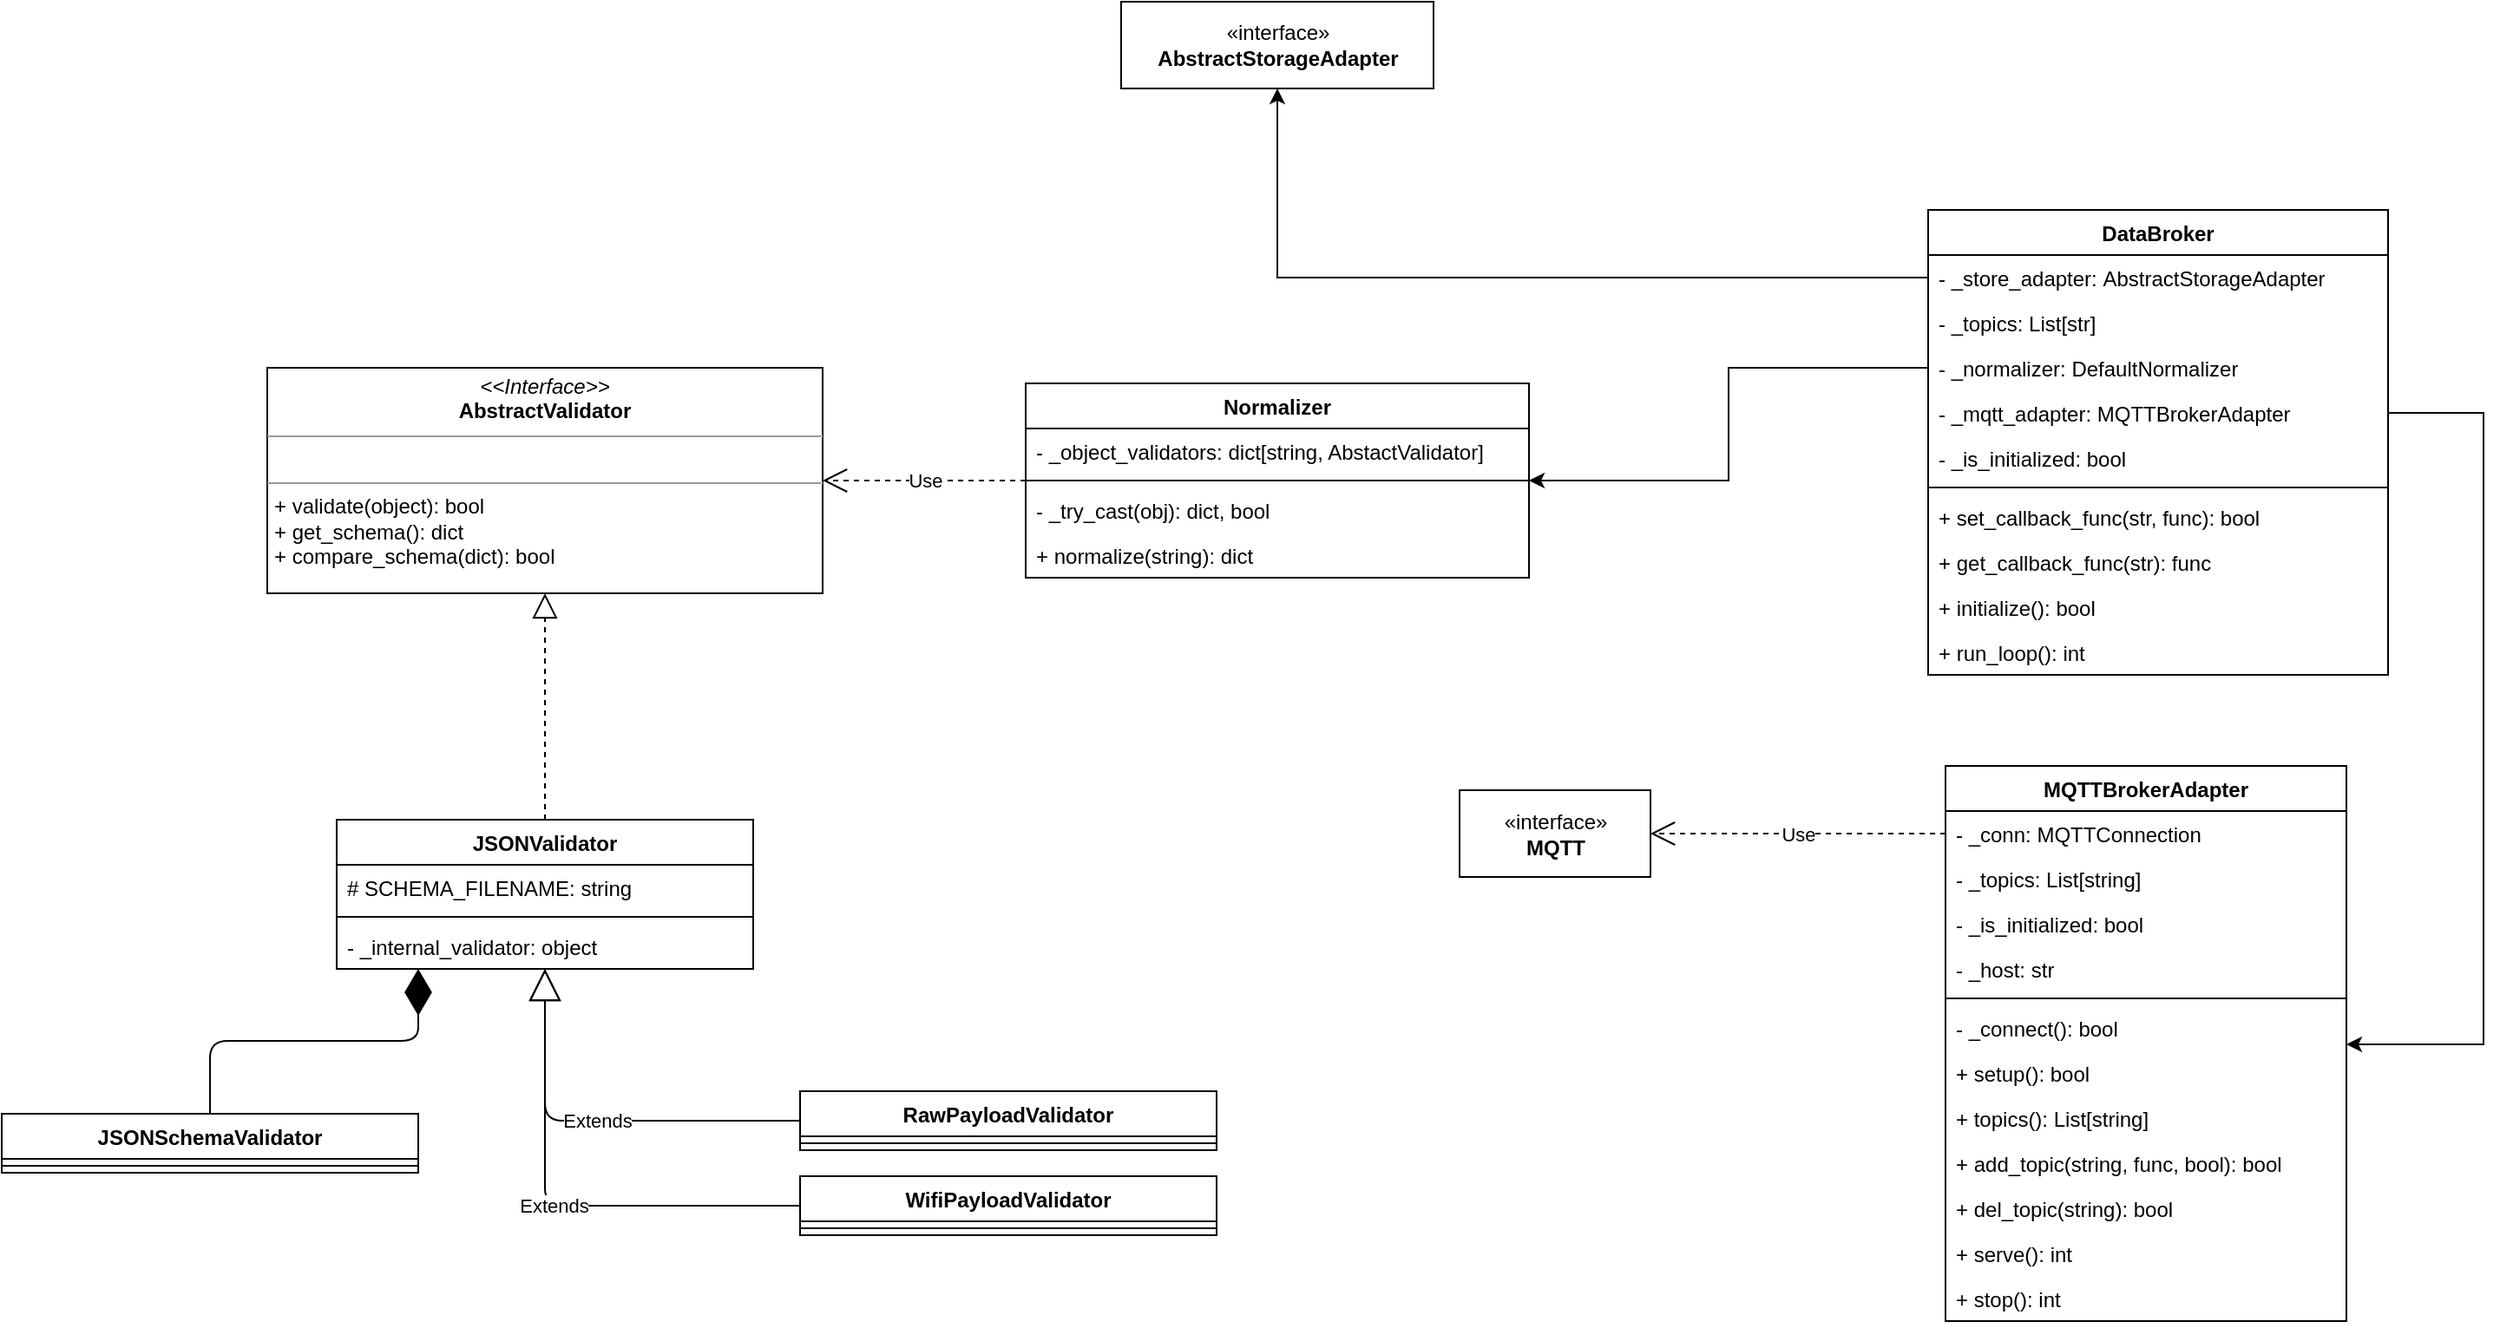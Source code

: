 <mxfile version="10.8.0" type="device"><diagram id="DZFPdz_ztI4GV9vEOH4T" name="processing_subsystem"><mxGraphModel dx="2012" dy="685" grid="1" gridSize="10" guides="1" tooltips="1" connect="1" arrows="1" fold="1" page="1" pageScale="1" pageWidth="850" pageHeight="1100" math="0" shadow="0"><root><mxCell id="3fvJhXBKweQTrlt9AOnN-0"/><mxCell id="3fvJhXBKweQTrlt9AOnN-1" parent="3fvJhXBKweQTrlt9AOnN-0"/><mxCell id="3fvJhXBKweQTrlt9AOnN-2" value="DataBroker" style="swimlane;fontStyle=1;align=center;verticalAlign=top;childLayout=stackLayout;horizontal=1;startSize=26;horizontalStack=0;resizeParent=1;resizeParentMax=0;resizeLast=0;collapsible=1;marginBottom=0;" parent="3fvJhXBKweQTrlt9AOnN-1" vertex="1"><mxGeometry x="340" y="150" width="265" height="268" as="geometry"/></mxCell><mxCell id="YKArV5RmrtoIBr3Xbxb--28" value="- _store_adapter: AbstractStorageAdapter" style="text;strokeColor=none;fillColor=none;align=left;verticalAlign=top;spacingLeft=4;spacingRight=4;overflow=hidden;rotatable=0;points=[[0,0.5],[1,0.5]];portConstraint=eastwest;" parent="3fvJhXBKweQTrlt9AOnN-2" vertex="1"><mxGeometry y="26" width="265" height="26" as="geometry"/></mxCell><mxCell id="7qmgxjor1V97-zCIX52k-4" value="- _topics: List[str]" style="text;strokeColor=none;fillColor=none;align=left;verticalAlign=top;spacingLeft=4;spacingRight=4;overflow=hidden;rotatable=0;points=[[0,0.5],[1,0.5]];portConstraint=eastwest;" parent="3fvJhXBKweQTrlt9AOnN-2" vertex="1"><mxGeometry y="52" width="265" height="26" as="geometry"/></mxCell><mxCell id="3fvJhXBKweQTrlt9AOnN-3" value="- _normalizer: DefaultNormalizer" style="text;strokeColor=none;fillColor=none;align=left;verticalAlign=top;spacingLeft=4;spacingRight=4;overflow=hidden;rotatable=0;points=[[0,0.5],[1,0.5]];portConstraint=eastwest;" parent="3fvJhXBKweQTrlt9AOnN-2" vertex="1"><mxGeometry y="78" width="265" height="26" as="geometry"/></mxCell><mxCell id="YKArV5RmrtoIBr3Xbxb--21" value="- _mqtt_adapter: MQTTBrokerAdapter" style="text;strokeColor=none;fillColor=none;align=left;verticalAlign=top;spacingLeft=4;spacingRight=4;overflow=hidden;rotatable=0;points=[[0,0.5],[1,0.5]];portConstraint=eastwest;" parent="3fvJhXBKweQTrlt9AOnN-2" vertex="1"><mxGeometry y="104" width="265" height="26" as="geometry"/></mxCell><mxCell id="7qmgxjor1V97-zCIX52k-7" value="- _is_initialized: bool&#10;" style="text;strokeColor=none;fillColor=none;align=left;verticalAlign=top;spacingLeft=4;spacingRight=4;overflow=hidden;rotatable=0;points=[[0,0.5],[1,0.5]];portConstraint=eastwest;" parent="3fvJhXBKweQTrlt9AOnN-2" vertex="1"><mxGeometry y="130" width="265" height="26" as="geometry"/></mxCell><mxCell id="3fvJhXBKweQTrlt9AOnN-4" value="" style="line;strokeWidth=1;fillColor=none;align=left;verticalAlign=middle;spacingTop=-1;spacingLeft=3;spacingRight=3;rotatable=0;labelPosition=right;points=[];portConstraint=eastwest;" parent="3fvJhXBKweQTrlt9AOnN-2" vertex="1"><mxGeometry y="156" width="265" height="8" as="geometry"/></mxCell><mxCell id="7qmgxjor1V97-zCIX52k-8" value="+ set_callback_func(str, func): bool" style="text;strokeColor=none;fillColor=none;align=left;verticalAlign=top;spacingLeft=4;spacingRight=4;overflow=hidden;rotatable=0;points=[[0,0.5],[1,0.5]];portConstraint=eastwest;" parent="3fvJhXBKweQTrlt9AOnN-2" vertex="1"><mxGeometry y="164" width="265" height="26" as="geometry"/></mxCell><mxCell id="YKArV5RmrtoIBr3Xbxb--42" value="+ get_callback_func(str): func" style="text;strokeColor=none;fillColor=none;align=left;verticalAlign=top;spacingLeft=4;spacingRight=4;overflow=hidden;rotatable=0;points=[[0,0.5],[1,0.5]];portConstraint=eastwest;" parent="3fvJhXBKweQTrlt9AOnN-2" vertex="1"><mxGeometry y="190" width="265" height="26" as="geometry"/></mxCell><mxCell id="PxjM8JoBfaw8IO5f1kO8-0" value="+ initialize(): bool" style="text;strokeColor=none;fillColor=none;align=left;verticalAlign=top;spacingLeft=4;spacingRight=4;overflow=hidden;rotatable=0;points=[[0,0.5],[1,0.5]];portConstraint=eastwest;" parent="3fvJhXBKweQTrlt9AOnN-2" vertex="1"><mxGeometry y="216" width="265" height="26" as="geometry"/></mxCell><mxCell id="YKArV5RmrtoIBr3Xbxb--41" value="+ run_loop(): int" style="text;strokeColor=none;fillColor=none;align=left;verticalAlign=top;spacingLeft=4;spacingRight=4;overflow=hidden;rotatable=0;points=[[0,0.5],[1,0.5]];portConstraint=eastwest;" parent="3fvJhXBKweQTrlt9AOnN-2" vertex="1"><mxGeometry y="242" width="265" height="26" as="geometry"/></mxCell><mxCell id="YKArV5RmrtoIBr3Xbxb--0" value="MQTTBrokerAdapter" style="swimlane;fontStyle=1;align=center;verticalAlign=top;childLayout=stackLayout;horizontal=1;startSize=26;horizontalStack=0;resizeParent=1;resizeParentMax=0;resizeLast=0;collapsible=1;marginBottom=0;" parent="3fvJhXBKweQTrlt9AOnN-1" vertex="1"><mxGeometry x="350" y="470.5" width="231" height="320" as="geometry"/></mxCell><mxCell id="YKArV5RmrtoIBr3Xbxb--11" value="- _conn: MQTTConnection&#10;" style="text;strokeColor=none;fillColor=none;align=left;verticalAlign=top;spacingLeft=4;spacingRight=4;overflow=hidden;rotatable=0;points=[[0,0.5],[1,0.5]];portConstraint=eastwest;" parent="YKArV5RmrtoIBr3Xbxb--0" vertex="1"><mxGeometry y="26" width="231" height="26" as="geometry"/></mxCell><mxCell id="YKArV5RmrtoIBr3Xbxb--1" value="- _topics: List[string]&#10;" style="text;strokeColor=none;fillColor=none;align=left;verticalAlign=top;spacingLeft=4;spacingRight=4;overflow=hidden;rotatable=0;points=[[0,0.5],[1,0.5]];portConstraint=eastwest;" parent="YKArV5RmrtoIBr3Xbxb--0" vertex="1"><mxGeometry y="52" width="231" height="26" as="geometry"/></mxCell><mxCell id="7qmgxjor1V97-zCIX52k-1" value="- _is_initialized: bool&#10;" style="text;strokeColor=none;fillColor=none;align=left;verticalAlign=top;spacingLeft=4;spacingRight=4;overflow=hidden;rotatable=0;points=[[0,0.5],[1,0.5]];portConstraint=eastwest;" parent="YKArV5RmrtoIBr3Xbxb--0" vertex="1"><mxGeometry y="78" width="231" height="26" as="geometry"/></mxCell><mxCell id="7qmgxjor1V97-zCIX52k-2" value="- _host: str&#10;" style="text;strokeColor=none;fillColor=none;align=left;verticalAlign=top;spacingLeft=4;spacingRight=4;overflow=hidden;rotatable=0;points=[[0,0.5],[1,0.5]];portConstraint=eastwest;" parent="YKArV5RmrtoIBr3Xbxb--0" vertex="1"><mxGeometry y="104" width="231" height="26" as="geometry"/></mxCell><mxCell id="YKArV5RmrtoIBr3Xbxb--2" value="" style="line;strokeWidth=1;fillColor=none;align=left;verticalAlign=middle;spacingTop=-1;spacingLeft=3;spacingRight=3;rotatable=0;labelPosition=right;points=[];portConstraint=eastwest;" parent="YKArV5RmrtoIBr3Xbxb--0" vertex="1"><mxGeometry y="130" width="231" height="8" as="geometry"/></mxCell><mxCell id="YKArV5RmrtoIBr3Xbxb--12" value="- _connect(): bool" style="text;strokeColor=none;fillColor=none;align=left;verticalAlign=top;spacingLeft=4;spacingRight=4;overflow=hidden;rotatable=0;points=[[0,0.5],[1,0.5]];portConstraint=eastwest;" parent="YKArV5RmrtoIBr3Xbxb--0" vertex="1"><mxGeometry y="138" width="231" height="26" as="geometry"/></mxCell><mxCell id="2_ixu0XP-dh5fHz3Wtd_-22" value="+ setup(): bool" style="text;strokeColor=none;fillColor=none;align=left;verticalAlign=top;spacingLeft=4;spacingRight=4;overflow=hidden;rotatable=0;points=[[0,0.5],[1,0.5]];portConstraint=eastwest;" parent="YKArV5RmrtoIBr3Xbxb--0" vertex="1"><mxGeometry y="164" width="231" height="26" as="geometry"/></mxCell><mxCell id="YKArV5RmrtoIBr3Xbxb--14" value="+ topics(): List[string]" style="text;strokeColor=none;fillColor=none;align=left;verticalAlign=top;spacingLeft=4;spacingRight=4;overflow=hidden;rotatable=0;points=[[0,0.5],[1,0.5]];portConstraint=eastwest;" parent="YKArV5RmrtoIBr3Xbxb--0" vertex="1"><mxGeometry y="190" width="231" height="26" as="geometry"/></mxCell><mxCell id="YKArV5RmrtoIBr3Xbxb--15" value="+ add_topic(string, func, bool): bool" style="text;strokeColor=none;fillColor=none;align=left;verticalAlign=top;spacingLeft=4;spacingRight=4;overflow=hidden;rotatable=0;points=[[0,0.5],[1,0.5]];portConstraint=eastwest;" parent="YKArV5RmrtoIBr3Xbxb--0" vertex="1"><mxGeometry y="216" width="231" height="26" as="geometry"/></mxCell><mxCell id="YKArV5RmrtoIBr3Xbxb--16" value="+ del_topic(string): bool" style="text;strokeColor=none;fillColor=none;align=left;verticalAlign=top;spacingLeft=4;spacingRight=4;overflow=hidden;rotatable=0;points=[[0,0.5],[1,0.5]];portConstraint=eastwest;" parent="YKArV5RmrtoIBr3Xbxb--0" vertex="1"><mxGeometry y="242" width="231" height="26" as="geometry"/></mxCell><mxCell id="2_ixu0XP-dh5fHz3Wtd_-24" value="+ serve(): int" style="text;strokeColor=none;fillColor=none;align=left;verticalAlign=top;spacingLeft=4;spacingRight=4;overflow=hidden;rotatable=0;points=[[0,0.5],[1,0.5]];portConstraint=eastwest;" parent="YKArV5RmrtoIBr3Xbxb--0" vertex="1"><mxGeometry y="268" width="231" height="26" as="geometry"/></mxCell><mxCell id="2_ixu0XP-dh5fHz3Wtd_-23" value="+ stop(): int&#10;" style="text;strokeColor=none;fillColor=none;align=left;verticalAlign=top;spacingLeft=4;spacingRight=4;overflow=hidden;rotatable=0;points=[[0,0.5],[1,0.5]];portConstraint=eastwest;" parent="YKArV5RmrtoIBr3Xbxb--0" vertex="1"><mxGeometry y="294" width="231" height="26" as="geometry"/></mxCell><mxCell id="YKArV5RmrtoIBr3Xbxb--4" value="JSONValidator" style="swimlane;fontStyle=1;align=center;verticalAlign=top;childLayout=stackLayout;horizontal=1;startSize=26;horizontalStack=0;resizeParent=1;resizeParentMax=0;resizeLast=0;collapsible=1;marginBottom=0;" parent="3fvJhXBKweQTrlt9AOnN-1" vertex="1"><mxGeometry x="-577" y="501.5" width="240" height="86" as="geometry"/></mxCell><mxCell id="2_ixu0XP-dh5fHz3Wtd_-16" value="# SCHEMA_FILENAME: string" style="text;strokeColor=none;fillColor=none;align=left;verticalAlign=top;spacingLeft=4;spacingRight=4;overflow=hidden;rotatable=0;points=[[0,0.5],[1,0.5]];portConstraint=eastwest;" parent="YKArV5RmrtoIBr3Xbxb--4" vertex="1"><mxGeometry y="26" width="240" height="26" as="geometry"/></mxCell><mxCell id="YKArV5RmrtoIBr3Xbxb--6" value="" style="line;strokeWidth=1;fillColor=none;align=left;verticalAlign=middle;spacingTop=-1;spacingLeft=3;spacingRight=3;rotatable=0;labelPosition=right;points=[];portConstraint=eastwest;" parent="YKArV5RmrtoIBr3Xbxb--4" vertex="1"><mxGeometry y="52" width="240" height="8" as="geometry"/></mxCell><mxCell id="YKArV5RmrtoIBr3Xbxb--5" value="- _internal_validator: object" style="text;strokeColor=none;fillColor=none;align=left;verticalAlign=top;spacingLeft=4;spacingRight=4;overflow=hidden;rotatable=0;points=[[0,0.5],[1,0.5]];portConstraint=eastwest;" parent="YKArV5RmrtoIBr3Xbxb--4" vertex="1"><mxGeometry y="60" width="240" height="26" as="geometry"/></mxCell><mxCell id="YKArV5RmrtoIBr3Xbxb--17" value="Normalizer" style="swimlane;fontStyle=1;align=center;verticalAlign=top;childLayout=stackLayout;horizontal=1;startSize=26;horizontalStack=0;resizeParent=1;resizeParentMax=0;resizeLast=0;collapsible=1;marginBottom=0;" parent="3fvJhXBKweQTrlt9AOnN-1" vertex="1"><mxGeometry x="-180" y="250" width="290" height="112" as="geometry"/></mxCell><mxCell id="YKArV5RmrtoIBr3Xbxb--18" value="- _object_validators: dict[string, AbstactValidator]&#10;" style="text;strokeColor=none;fillColor=none;align=left;verticalAlign=top;spacingLeft=4;spacingRight=4;overflow=hidden;rotatable=0;points=[[0,0.5],[1,0.5]];portConstraint=eastwest;" parent="YKArV5RmrtoIBr3Xbxb--17" vertex="1"><mxGeometry y="26" width="290" height="26" as="geometry"/></mxCell><mxCell id="YKArV5RmrtoIBr3Xbxb--19" value="" style="line;strokeWidth=1;fillColor=none;align=left;verticalAlign=middle;spacingTop=-1;spacingLeft=3;spacingRight=3;rotatable=0;labelPosition=right;points=[];portConstraint=eastwest;" parent="YKArV5RmrtoIBr3Xbxb--17" vertex="1"><mxGeometry y="52" width="290" height="8" as="geometry"/></mxCell><mxCell id="YKArV5RmrtoIBr3Xbxb--49" value="- _try_cast(obj): dict, bool" style="text;strokeColor=none;fillColor=none;align=left;verticalAlign=top;spacingLeft=4;spacingRight=4;overflow=hidden;rotatable=0;points=[[0,0.5],[1,0.5]];portConstraint=eastwest;" parent="YKArV5RmrtoIBr3Xbxb--17" vertex="1"><mxGeometry y="60" width="290" height="26" as="geometry"/></mxCell><mxCell id="YKArV5RmrtoIBr3Xbxb--20" value="+ normalize(string): dict" style="text;strokeColor=none;fillColor=none;align=left;verticalAlign=top;spacingLeft=4;spacingRight=4;overflow=hidden;rotatable=0;points=[[0,0.5],[1,0.5]];portConstraint=eastwest;" parent="YKArV5RmrtoIBr3Xbxb--17" vertex="1"><mxGeometry y="86" width="290" height="26" as="geometry"/></mxCell><mxCell id="YKArV5RmrtoIBr3Xbxb--47" style="edgeStyle=orthogonalEdgeStyle;rounded=0;orthogonalLoop=1;jettySize=auto;html=1;entryX=0.5;entryY=1;entryDx=0;entryDy=0;" parent="3fvJhXBKweQTrlt9AOnN-1" source="YKArV5RmrtoIBr3Xbxb--28" target="mjYcBPQJIzk8aU_ZYKbr-5" edge="1"><mxGeometry relative="1" as="geometry"/></mxCell><mxCell id="YKArV5RmrtoIBr3Xbxb--48" style="edgeStyle=orthogonalEdgeStyle;rounded=0;orthogonalLoop=1;jettySize=auto;html=1;" parent="3fvJhXBKweQTrlt9AOnN-1" source="3fvJhXBKweQTrlt9AOnN-3" target="YKArV5RmrtoIBr3Xbxb--17" edge="1"><mxGeometry relative="1" as="geometry"/></mxCell><mxCell id="XSxyeb2jUyXb1YF_1Cpq-0" value="&lt;p style=&quot;margin: 0px ; margin-top: 4px ; text-align: center&quot;&gt;&lt;i&gt;&amp;lt;&amp;lt;Interface&amp;gt;&amp;gt;&lt;/i&gt;&lt;br&gt;&lt;b&gt;AbstractValidator&lt;/b&gt;&lt;/p&gt;&lt;hr size=&quot;1&quot;&gt;&lt;p style=&quot;margin: 0px ; margin-left: 4px&quot;&gt;&lt;br&gt;&lt;/p&gt;&lt;hr size=&quot;1&quot;&gt;&lt;p style=&quot;margin: 0px ; margin-left: 4px&quot;&gt;+ validate(object): bool&lt;br&gt;+ get_schema(): dict&lt;/p&gt;&lt;p style=&quot;margin: 0px ; margin-left: 4px&quot;&gt;&lt;span&gt;+ compare_schema(dict)&lt;/span&gt;&lt;span&gt;: bool&lt;/span&gt;&lt;/p&gt;" style="verticalAlign=top;align=left;overflow=fill;fontSize=12;fontFamily=Helvetica;html=1;rounded=0;shadow=0;comic=0;labelBackgroundColor=none;strokeColor=#000000;strokeWidth=1;fillColor=#ffffff;" parent="3fvJhXBKweQTrlt9AOnN-1" vertex="1"><mxGeometry x="-617" y="241" width="320" height="130" as="geometry"/></mxCell><mxCell id="NjrbxHyWgU-7uaqGN7TI-1" value="RawPayloadValidator" style="swimlane;fontStyle=1;align=center;verticalAlign=top;childLayout=stackLayout;horizontal=1;startSize=26;horizontalStack=0;resizeParent=1;resizeParentMax=0;resizeLast=0;collapsible=1;marginBottom=0;" parent="3fvJhXBKweQTrlt9AOnN-1" vertex="1"><mxGeometry x="-310" y="658" width="240" height="34" as="geometry"/></mxCell><mxCell id="NjrbxHyWgU-7uaqGN7TI-3" value="" style="line;strokeWidth=1;fillColor=none;align=left;verticalAlign=middle;spacingTop=-1;spacingLeft=3;spacingRight=3;rotatable=0;labelPosition=right;points=[];portConstraint=eastwest;" parent="NjrbxHyWgU-7uaqGN7TI-1" vertex="1"><mxGeometry y="26" width="240" height="8" as="geometry"/></mxCell><mxCell id="NjrbxHyWgU-7uaqGN7TI-5" value="WifiPayloadValidator" style="swimlane;fontStyle=1;align=center;verticalAlign=top;childLayout=stackLayout;horizontal=1;startSize=26;horizontalStack=0;resizeParent=1;resizeParentMax=0;resizeLast=0;collapsible=1;marginBottom=0;" parent="3fvJhXBKweQTrlt9AOnN-1" vertex="1"><mxGeometry x="-310" y="707" width="240" height="34" as="geometry"/></mxCell><mxCell id="NjrbxHyWgU-7uaqGN7TI-7" value="" style="line;strokeWidth=1;fillColor=none;align=left;verticalAlign=middle;spacingTop=-1;spacingLeft=3;spacingRight=3;rotatable=0;labelPosition=right;points=[];portConstraint=eastwest;" parent="NjrbxHyWgU-7uaqGN7TI-5" vertex="1"><mxGeometry y="26" width="240" height="8" as="geometry"/></mxCell><mxCell id="2_ixu0XP-dh5fHz3Wtd_-6" value="JSONSchemaValidator" style="swimlane;fontStyle=1;align=center;verticalAlign=top;childLayout=stackLayout;horizontal=1;startSize=26;horizontalStack=0;resizeParent=1;resizeParentMax=0;resizeLast=0;collapsible=1;marginBottom=0;" parent="3fvJhXBKweQTrlt9AOnN-1" vertex="1"><mxGeometry x="-770" y="671" width="240" height="34" as="geometry"/></mxCell><mxCell id="2_ixu0XP-dh5fHz3Wtd_-8" value="" style="line;strokeWidth=1;fillColor=none;align=left;verticalAlign=middle;spacingTop=-1;spacingLeft=3;spacingRight=3;rotatable=0;labelPosition=right;points=[];portConstraint=eastwest;" parent="2_ixu0XP-dh5fHz3Wtd_-6" vertex="1"><mxGeometry y="26" width="240" height="8" as="geometry"/></mxCell><mxCell id="mjYcBPQJIzk8aU_ZYKbr-5" value="«interface»&lt;br&gt;&lt;b&gt;AbstractStorageAdapter&lt;/b&gt;&lt;br&gt;" style="html=1;" parent="3fvJhXBKweQTrlt9AOnN-1" vertex="1"><mxGeometry x="-125" y="30" width="180" height="50" as="geometry"/></mxCell><mxCell id="NRj6MTNZibQ9pqNDipBi-0" value="«interface»&lt;br&gt;&lt;b&gt;MQTT&lt;/b&gt;&lt;br&gt;" style="html=1;" parent="3fvJhXBKweQTrlt9AOnN-1" vertex="1"><mxGeometry x="70" y="484.5" width="110" height="50" as="geometry"/></mxCell><mxCell id="5JIb96-CNmKN0tBaV8vW-1" style="edgeStyle=orthogonalEdgeStyle;rounded=0;orthogonalLoop=1;jettySize=auto;html=1;endArrow=classic;endFill=1;strokeColor=#000000;" parent="3fvJhXBKweQTrlt9AOnN-1" source="YKArV5RmrtoIBr3Xbxb--21" target="YKArV5RmrtoIBr3Xbxb--0" edge="1"><mxGeometry relative="1" as="geometry"><Array as="points"><mxPoint x="660" y="267"/><mxPoint x="660" y="631"/></Array></mxGeometry></mxCell><mxCell id="5JIb96-CNmKN0tBaV8vW-4" value="" style="endArrow=diamondThin;endFill=1;endSize=24;html=1;strokeColor=#000000;edgeStyle=orthogonalEdgeStyle;" parent="3fvJhXBKweQTrlt9AOnN-1" source="2_ixu0XP-dh5fHz3Wtd_-6" target="YKArV5RmrtoIBr3Xbxb--4" edge="1"><mxGeometry width="160" relative="1" as="geometry"><mxPoint x="-690" y="840" as="sourcePoint"/><mxPoint x="-530" y="840" as="targetPoint"/><Array as="points"><mxPoint x="-650" y="629"/><mxPoint x="-530" y="629"/></Array></mxGeometry></mxCell><mxCell id="5JIb96-CNmKN0tBaV8vW-5" value="Extends" style="endArrow=block;endSize=16;endFill=0;html=1;strokeColor=#000000;edgeStyle=orthogonalEdgeStyle;" parent="3fvJhXBKweQTrlt9AOnN-1" source="NjrbxHyWgU-7uaqGN7TI-1" target="YKArV5RmrtoIBr3Xbxb--4" edge="1"><mxGeometry width="160" relative="1" as="geometry"><mxPoint x="-540" y="780" as="sourcePoint"/><mxPoint x="-380" y="780" as="targetPoint"/></mxGeometry></mxCell><mxCell id="5JIb96-CNmKN0tBaV8vW-6" value="Extends" style="endArrow=block;endSize=16;endFill=0;html=1;strokeColor=#000000;edgeStyle=orthogonalEdgeStyle;" parent="3fvJhXBKweQTrlt9AOnN-1" source="NjrbxHyWgU-7uaqGN7TI-5" target="YKArV5RmrtoIBr3Xbxb--4" edge="1"><mxGeometry width="160" relative="1" as="geometry"><mxPoint x="-214.782" y="668" as="sourcePoint"/><mxPoint x="-359.023" y="597.5" as="targetPoint"/></mxGeometry></mxCell><mxCell id="5JIb96-CNmKN0tBaV8vW-8" value="" style="endArrow=block;dashed=1;endFill=0;endSize=12;html=1;strokeColor=#000000;" parent="3fvJhXBKweQTrlt9AOnN-1" source="YKArV5RmrtoIBr3Xbxb--4" target="XSxyeb2jUyXb1YF_1Cpq-0" edge="1"><mxGeometry width="160" relative="1" as="geometry"><mxPoint x="-660" y="470" as="sourcePoint"/><mxPoint x="-500" y="470" as="targetPoint"/></mxGeometry></mxCell><mxCell id="5JIb96-CNmKN0tBaV8vW-9" value="Use" style="endArrow=open;endSize=12;dashed=1;html=1;strokeColor=#000000;" parent="3fvJhXBKweQTrlt9AOnN-1" source="YKArV5RmrtoIBr3Xbxb--11" target="NRj6MTNZibQ9pqNDipBi-0" edge="1"><mxGeometry width="160" relative="1" as="geometry"><mxPoint y="580" as="sourcePoint"/><mxPoint x="160" y="580" as="targetPoint"/></mxGeometry></mxCell><mxCell id="5JIb96-CNmKN0tBaV8vW-11" value="Use" style="endArrow=open;endSize=12;dashed=1;html=1;strokeColor=#000000;" parent="3fvJhXBKweQTrlt9AOnN-1" source="YKArV5RmrtoIBr3Xbxb--17" target="XSxyeb2jUyXb1YF_1Cpq-0" edge="1"><mxGeometry width="160" relative="1" as="geometry"><mxPoint x="-280" y="400" as="sourcePoint"/><mxPoint x="-120" y="400" as="targetPoint"/></mxGeometry></mxCell></root></mxGraphModel></diagram><diagram id="6IakAbtsR24Qg-O8dDfu" name="overview"><mxGraphModel dx="2382" dy="406" grid="1" gridSize="10" guides="1" tooltips="1" connect="1" arrows="1" fold="1" page="1" pageScale="1" pageWidth="850" pageHeight="1100" math="0" shadow="0"><root><mxCell id="WTVsRSyBLhQIjKixNa4r-0"/><mxCell id="WTVsRSyBLhQIjKixNa4r-1" parent="WTVsRSyBLhQIjKixNa4r-0"/><mxCell id="b8sYTqoRvyCXlpVilOBI-0" value="«interface»&lt;br&gt;&lt;b&gt;IStorageInterface&lt;/b&gt;" style="html=1;" parent="WTVsRSyBLhQIjKixNa4r-1" vertex="1"><mxGeometry x="-315" y="440" width="110" height="50" as="geometry"/></mxCell><mxCell id="b8sYTqoRvyCXlpVilOBI-3" value="Use" style="endArrow=open;endSize=12;dashed=1;html=1;" parent="WTVsRSyBLhQIjKixNa4r-1" source="b8sYTqoRvyCXlpVilOBI-9" target="b8sYTqoRvyCXlpVilOBI-0" edge="1"><mxGeometry width="160" relative="1" as="geometry"><mxPoint x="-385" y="590" as="sourcePoint"/><mxPoint x="-430" y="560" as="targetPoint"/></mxGeometry></mxCell><mxCell id="b8sYTqoRvyCXlpVilOBI-5" value="" style="endArrow=block;dashed=1;endFill=0;endSize=12;html=1;" parent="WTVsRSyBLhQIjKixNa4r-1" source="b8sYTqoRvyCXlpVilOBI-15" target="b8sYTqoRvyCXlpVilOBI-0" edge="1"><mxGeometry width="160" relative="1" as="geometry"><mxPoint x="-385.207" y="339.897" as="sourcePoint"/><mxPoint x="-350" y="380" as="targetPoint"/></mxGeometry></mxCell><mxCell id="b8sYTqoRvyCXlpVilOBI-9" value="«Class»&lt;br&gt;&lt;b&gt;DataBroker&lt;/b&gt;" style="html=1;" parent="WTVsRSyBLhQIjKixNa4r-1" vertex="1"><mxGeometry x="-475" y="590" width="180" height="105" as="geometry"/></mxCell><mxCell id="b8sYTqoRvyCXlpVilOBI-10" value="" style="shape=component;jettyWidth=8;jettyHeight=4;" parent="b8sYTqoRvyCXlpVilOBI-9" vertex="1"><mxGeometry x="1" width="20" height="20" relative="1" as="geometry"><mxPoint x="-27" y="7" as="offset"/></mxGeometry></mxCell><mxCell id="b8sYTqoRvyCXlpVilOBI-11" value="«Class»&lt;br&gt;&lt;b&gt;DataBackend&lt;/b&gt;" style="html=1;" parent="WTVsRSyBLhQIjKixNa4r-1" vertex="1"><mxGeometry x="-740" y="420" width="180" height="90" as="geometry"/></mxCell><mxCell id="b8sYTqoRvyCXlpVilOBI-12" value="" style="shape=component;jettyWidth=8;jettyHeight=4;" parent="b8sYTqoRvyCXlpVilOBI-11" vertex="1"><mxGeometry x="1" width="20" height="20" relative="1" as="geometry"><mxPoint x="-27" y="7" as="offset"/></mxGeometry></mxCell><mxCell id="b8sYTqoRvyCXlpVilOBI-13" value="Use" style="endArrow=open;endSize=12;dashed=1;html=1;" parent="WTVsRSyBLhQIjKixNa4r-1" source="b8sYTqoRvyCXlpVilOBI-11" target="b8sYTqoRvyCXlpVilOBI-0" edge="1"><mxGeometry width="160" relative="1" as="geometry"><mxPoint x="-210" y="530" as="sourcePoint"/><mxPoint x="-50" y="530" as="targetPoint"/></mxGeometry></mxCell><mxCell id="b8sYTqoRvyCXlpVilOBI-14" value="«interface»&lt;br&gt;&lt;b&gt;MQTT&lt;/b&gt;&lt;br&gt;" style="html=1;" parent="WTVsRSyBLhQIjKixNa4r-1" vertex="1"><mxGeometry x="-467.5" y="870" width="165" height="50" as="geometry"/></mxCell><mxCell id="b8sYTqoRvyCXlpVilOBI-15" value="«Class»&lt;br&gt;&lt;b&gt;JavaStorageAdapter&lt;/b&gt;" style="html=1;" parent="WTVsRSyBLhQIjKixNa4r-1" vertex="1"><mxGeometry x="-475" y="255" width="180" height="90" as="geometry"/></mxCell><mxCell id="b8sYTqoRvyCXlpVilOBI-16" value="" style="shape=component;jettyWidth=8;jettyHeight=4;" parent="b8sYTqoRvyCXlpVilOBI-15" vertex="1"><mxGeometry x="1" width="20" height="20" relative="1" as="geometry"><mxPoint x="-27" y="7" as="offset"/></mxGeometry></mxCell><mxCell id="b8sYTqoRvyCXlpVilOBI-17" value="«Class»&lt;br&gt;&lt;b&gt;MQTTBrokerAdapter&lt;/b&gt;" style="html=1;" parent="WTVsRSyBLhQIjKixNa4r-1" vertex="1"><mxGeometry x="-475" y="730" width="180" height="90" as="geometry"/></mxCell><mxCell id="b8sYTqoRvyCXlpVilOBI-18" value="" style="shape=component;jettyWidth=8;jettyHeight=4;" parent="b8sYTqoRvyCXlpVilOBI-17" vertex="1"><mxGeometry x="1" width="20" height="20" relative="1" as="geometry"><mxPoint x="-27" y="7" as="offset"/></mxGeometry></mxCell><mxCell id="b8sYTqoRvyCXlpVilOBI-19" value="" style="endArrow=block;dashed=1;endFill=0;endSize=12;html=1;" parent="WTVsRSyBLhQIjKixNa4r-1" source="b8sYTqoRvyCXlpVilOBI-17" target="b8sYTqoRvyCXlpVilOBI-14" edge="1"><mxGeometry width="160" relative="1" as="geometry"><mxPoint x="-450" y="890" as="sourcePoint"/><mxPoint x="-290" y="890" as="targetPoint"/></mxGeometry></mxCell><mxCell id="b8sYTqoRvyCXlpVilOBI-21" value="Use" style="endArrow=open;endSize=12;dashed=1;html=1;" parent="WTVsRSyBLhQIjKixNa4r-1" source="b8sYTqoRvyCXlpVilOBI-9" target="b8sYTqoRvyCXlpVilOBI-17" edge="1"><mxGeometry width="160" relative="1" as="geometry"><mxPoint x="-680" y="700" as="sourcePoint"/><mxPoint x="-520" y="700" as="targetPoint"/></mxGeometry></mxCell><mxCell id="b8sYTqoRvyCXlpVilOBI-23" value="«Program»&lt;br&gt;&lt;b&gt;MQTT Broker&lt;/b&gt;" style="html=1;" parent="WTVsRSyBLhQIjKixNa4r-1" vertex="1"><mxGeometry x="-170" y="850" width="180" height="90" as="geometry"/></mxCell><mxCell id="b8sYTqoRvyCXlpVilOBI-24" value="" style="shape=component;jettyWidth=8;jettyHeight=4;" parent="b8sYTqoRvyCXlpVilOBI-23" vertex="1"><mxGeometry x="1" width="20" height="20" relative="1" as="geometry"><mxPoint x="-27" y="7" as="offset"/></mxGeometry></mxCell><mxCell id="b8sYTqoRvyCXlpVilOBI-25" value="" style="endArrow=block;startArrow=block;endFill=1;startFill=1;html=1;dashed=1;edgeStyle=orthogonalEdgeStyle;" parent="WTVsRSyBLhQIjKixNa4r-1" source="b8sYTqoRvyCXlpVilOBI-14" target="b8sYTqoRvyCXlpVilOBI-23" edge="1"><mxGeometry width="160" relative="1" as="geometry"><mxPoint x="-510" y="920" as="sourcePoint"/><mxPoint x="-350" y="920" as="targetPoint"/></mxGeometry></mxCell><mxCell id="b8sYTqoRvyCXlpVilOBI-26" value="«Program»&lt;br&gt;&lt;b&gt;NoSQL MongoDB&lt;/b&gt;" style="html=1;" parent="WTVsRSyBLhQIjKixNa4r-1" vertex="1"><mxGeometry x="-350" y="80" width="180" height="90" as="geometry"/></mxCell><mxCell id="b8sYTqoRvyCXlpVilOBI-27" value="" style="shape=component;jettyWidth=8;jettyHeight=4;" parent="b8sYTqoRvyCXlpVilOBI-26" vertex="1"><mxGeometry x="1" width="20" height="20" relative="1" as="geometry"><mxPoint x="-27" y="7" as="offset"/></mxGeometry></mxCell><mxCell id="b8sYTqoRvyCXlpVilOBI-28" value="" style="endArrow=block;startArrow=block;endFill=1;startFill=1;html=1;dashed=1;" parent="WTVsRSyBLhQIjKixNa4r-1" source="b8sYTqoRvyCXlpVilOBI-15" target="b8sYTqoRvyCXlpVilOBI-26" edge="1"><mxGeometry width="160" relative="1" as="geometry"><mxPoint x="-660" y="240" as="sourcePoint"/><mxPoint x="-500" y="240" as="targetPoint"/></mxGeometry></mxCell><mxCell id="b8sYTqoRvyCXlpVilOBI-29" value="«Program»&lt;br&gt;&lt;b&gt;ClientApp&lt;/b&gt;" style="html=1;" parent="WTVsRSyBLhQIjKixNa4r-1" vertex="1"><mxGeometry x="-870" y="850" width="180" height="90" as="geometry"/></mxCell><mxCell id="b8sYTqoRvyCXlpVilOBI-30" value="" style="shape=component;jettyWidth=8;jettyHeight=4;" parent="b8sYTqoRvyCXlpVilOBI-29" vertex="1"><mxGeometry x="1" width="20" height="20" relative="1" as="geometry"><mxPoint x="-27" y="7" as="offset"/></mxGeometry></mxCell><mxCell id="b8sYTqoRvyCXlpVilOBI-31" value="Use" style="endArrow=open;endSize=12;dashed=1;html=1;edgeStyle=orthogonalEdgeStyle;" parent="WTVsRSyBLhQIjKixNa4r-1" source="b8sYTqoRvyCXlpVilOBI-29" target="b8sYTqoRvyCXlpVilOBI-14" edge="1"><mxGeometry width="160" relative="1" as="geometry"><mxPoint x="-520" y="860" as="sourcePoint"/><mxPoint x="-360" y="860" as="targetPoint"/></mxGeometry></mxCell><mxCell id="b8sYTqoRvyCXlpVilOBI-32" value="«Module»&lt;br&gt;&lt;b&gt;DataVisualizer&lt;/b&gt;" style="html=1;" parent="WTVsRSyBLhQIjKixNa4r-1" vertex="1"><mxGeometry x="-995.5" y="210" width="180" height="90" as="geometry"/></mxCell><mxCell id="b8sYTqoRvyCXlpVilOBI-33" value="" style="shape=component;jettyWidth=8;jettyHeight=4;" parent="b8sYTqoRvyCXlpVilOBI-32" vertex="1"><mxGeometry x="1" width="20" height="20" relative="1" as="geometry"><mxPoint x="-27" y="7" as="offset"/></mxGeometry></mxCell><mxCell id="b8sYTqoRvyCXlpVilOBI-34" value="«interface»&lt;br&gt;&lt;b&gt;REST API&lt;/b&gt;" style="html=1;" parent="WTVsRSyBLhQIjKixNa4r-1" vertex="1"><mxGeometry x="-960.5" y="440" width="110" height="50" as="geometry"/></mxCell><mxCell id="b8sYTqoRvyCXlpVilOBI-35" value="" style="endArrow=block;dashed=1;endFill=0;endSize=12;html=1;" parent="WTVsRSyBLhQIjKixNa4r-1" source="b8sYTqoRvyCXlpVilOBI-11" target="b8sYTqoRvyCXlpVilOBI-34" edge="1"><mxGeometry width="160" relative="1" as="geometry"><mxPoint x="-780" y="550" as="sourcePoint"/><mxPoint x="-620" y="550" as="targetPoint"/></mxGeometry></mxCell><mxCell id="b8sYTqoRvyCXlpVilOBI-36" value="Use" style="endArrow=open;endSize=12;dashed=1;html=1;" parent="WTVsRSyBLhQIjKixNa4r-1" source="b8sYTqoRvyCXlpVilOBI-32" target="b8sYTqoRvyCXlpVilOBI-34" edge="1"><mxGeometry width="160" relative="1" as="geometry"><mxPoint x="-980" y="330" as="sourcePoint"/><mxPoint x="-820" y="330" as="targetPoint"/></mxGeometry></mxCell><mxCell id="yKd5nJ1QXXET98Bv3P13-0" value="«Class»&lt;br&gt;&lt;b&gt;Normalizer&lt;/b&gt;" style="html=1;" parent="WTVsRSyBLhQIjKixNa4r-1" vertex="1"><mxGeometry x="-170" y="590" width="180" height="90" as="geometry"/></mxCell><mxCell id="yKd5nJ1QXXET98Bv3P13-1" value="" style="shape=component;jettyWidth=8;jettyHeight=4;" parent="yKd5nJ1QXXET98Bv3P13-0" vertex="1"><mxGeometry x="1" width="20" height="20" relative="1" as="geometry"><mxPoint x="-27" y="7" as="offset"/></mxGeometry></mxCell><mxCell id="yKd5nJ1QXXET98Bv3P13-2" value="«Interface»&lt;br&gt;&lt;b&gt;AbstractValidator&lt;/b&gt;&lt;br&gt;" style="html=1;" parent="WTVsRSyBLhQIjKixNa4r-1" vertex="1"><mxGeometry x="127" y="590" width="180" height="90" as="geometry"/></mxCell><mxCell id="yKd5nJ1QXXET98Bv3P13-3" value="" style="shape=component;jettyWidth=8;jettyHeight=4;" parent="yKd5nJ1QXXET98Bv3P13-2" vertex="1"><mxGeometry x="1" width="20" height="20" relative="1" as="geometry"><mxPoint x="-27" y="7" as="offset"/></mxGeometry></mxCell><mxCell id="yKd5nJ1QXXET98Bv3P13-5" value="«Class»&lt;br&gt;&lt;b&gt;RawPaylaodValidator&lt;/b&gt;" style="html=1;" parent="WTVsRSyBLhQIjKixNa4r-1" vertex="1"><mxGeometry x="310" y="830" width="180" height="90" as="geometry"/></mxCell><mxCell id="yKd5nJ1QXXET98Bv3P13-6" value="" style="shape=component;jettyWidth=8;jettyHeight=4;" parent="yKd5nJ1QXXET98Bv3P13-5" vertex="1"><mxGeometry x="1" width="20" height="20" relative="1" as="geometry"><mxPoint x="-27" y="7" as="offset"/></mxGeometry></mxCell><mxCell id="yKd5nJ1QXXET98Bv3P13-7" value="«Class»&lt;br&gt;&lt;b&gt;WifiPayloadValidator&lt;/b&gt;" style="html=1;" parent="WTVsRSyBLhQIjKixNa4r-1" vertex="1"><mxGeometry x="310" y="715" width="180" height="90" as="geometry"/></mxCell><mxCell id="yKd5nJ1QXXET98Bv3P13-8" value="" style="shape=component;jettyWidth=8;jettyHeight=4;" parent="yKd5nJ1QXXET98Bv3P13-7" vertex="1"><mxGeometry x="1" width="20" height="20" relative="1" as="geometry"><mxPoint x="-27" y="7" as="offset"/></mxGeometry></mxCell><mxCell id="yKd5nJ1QXXET98Bv3P13-11" value="" style="endArrow=block;dashed=1;endFill=0;endSize=12;html=1;edgeStyle=orthogonalEdgeStyle;" parent="WTVsRSyBLhQIjKixNa4r-1" source="yKd5nJ1QXXET98Bv3P13-5" target="yKd5nJ1QXXET98Bv3P13-2" edge="1"><mxGeometry width="160" relative="1" as="geometry"><mxPoint x="390" y="440" as="sourcePoint"/><mxPoint x="550" y="440" as="targetPoint"/></mxGeometry></mxCell><mxCell id="yKd5nJ1QXXET98Bv3P13-12" value="" style="endArrow=block;dashed=1;endFill=0;endSize=12;html=1;edgeStyle=orthogonalEdgeStyle;" parent="WTVsRSyBLhQIjKixNa4r-1" source="yKd5nJ1QXXET98Bv3P13-7" target="yKd5nJ1QXXET98Bv3P13-2" edge="1"><mxGeometry width="160" relative="1" as="geometry"><mxPoint x="320.0" y="587.828" as="sourcePoint"/><mxPoint x="420" y="634.724" as="targetPoint"/></mxGeometry></mxCell><mxCell id="yKd5nJ1QXXET98Bv3P13-13" value="Use" style="endArrow=open;html=1;endSize=12;startArrow=diamondThin;startSize=14;startFill=0;edgeStyle=orthogonalEdgeStyle;dashed=1;" parent="WTVsRSyBLhQIjKixNa4r-1" source="yKd5nJ1QXXET98Bv3P13-0" target="yKd5nJ1QXXET98Bv3P13-2" edge="1"><mxGeometry relative="1" as="geometry"><mxPoint x="40" y="710" as="sourcePoint"/><mxPoint x="200" y="710" as="targetPoint"/></mxGeometry></mxCell><mxCell id="yKd5nJ1QXXET98Bv3P13-14" value="1" style="resizable=0;html=1;align=left;verticalAlign=top;labelBackgroundColor=#ffffff;fontSize=10;" parent="yKd5nJ1QXXET98Bv3P13-13" connectable="0" vertex="1"><mxGeometry x="-1" relative="1" as="geometry"/></mxCell><mxCell id="yKd5nJ1QXXET98Bv3P13-15" value="1..n" style="resizable=0;html=1;align=right;verticalAlign=top;labelBackgroundColor=#ffffff;fontSize=10;" parent="yKd5nJ1QXXET98Bv3P13-13" connectable="0" vertex="1"><mxGeometry x="1" relative="1" as="geometry"/></mxCell><mxCell id="yKd5nJ1QXXET98Bv3P13-16" value="" style="endArrow=diamondThin;endFill=0;endSize=24;html=1;dashed=1;" parent="WTVsRSyBLhQIjKixNa4r-1" source="yKd5nJ1QXXET98Bv3P13-0" target="b8sYTqoRvyCXlpVilOBI-9" edge="1"><mxGeometry width="160" relative="1" as="geometry"><mxPoint x="-310" y="710" as="sourcePoint"/><mxPoint x="-150" y="710" as="targetPoint"/></mxGeometry></mxCell><mxCell id="yKd5nJ1QXXET98Bv3P13-17" value="" style="endArrow=none;dashed=1;html=1;strokeColor=#4517FF;" parent="WTVsRSyBLhQIjKixNa4r-1" edge="1"><mxGeometry width="50" height="50" relative="1" as="geometry"><mxPoint x="-530" y="1039" as="sourcePoint"/><mxPoint x="550" y="1039" as="targetPoint"/></mxGeometry></mxCell><mxCell id="yKd5nJ1QXXET98Bv3P13-18" value="" style="endArrow=none;dashed=1;html=1;strokeColor=#4517FF;" parent="WTVsRSyBLhQIjKixNa4r-1" edge="1"><mxGeometry width="50" height="50" relative="1" as="geometry"><mxPoint x="-530" y="1040" as="sourcePoint"/><mxPoint x="-530" y="560" as="targetPoint"/></mxGeometry></mxCell><mxCell id="yKd5nJ1QXXET98Bv3P13-19" value="" style="endArrow=none;dashed=1;html=1;strokeColor=#4517FF;" parent="WTVsRSyBLhQIjKixNa4r-1" edge="1"><mxGeometry width="50" height="50" relative="1" as="geometry"><mxPoint x="550" y="559" as="sourcePoint"/><mxPoint x="-530" y="559" as="targetPoint"/></mxGeometry></mxCell><mxCell id="yKd5nJ1QXXET98Bv3P13-20" value="" style="endArrow=none;dashed=1;html=1;strokeColor=#4517FF;" parent="WTVsRSyBLhQIjKixNa4r-1" edge="1"><mxGeometry width="50" height="50" relative="1" as="geometry"><mxPoint x="550" y="1040" as="sourcePoint"/><mxPoint x="550" y="560" as="targetPoint"/></mxGeometry></mxCell><mxCell id="yKd5nJ1QXXET98Bv3P13-22" value="" style="endArrow=none;dashed=1;html=1;strokeColor=#FF3333;" parent="WTVsRSyBLhQIjKixNa4r-1" edge="1"><mxGeometry width="50" height="50" relative="1" as="geometry"><mxPoint y="50" as="sourcePoint"/><mxPoint x="-520" y="50" as="targetPoint"/></mxGeometry></mxCell><mxCell id="yKd5nJ1QXXET98Bv3P13-23" value="" style="endArrow=none;dashed=1;html=1;strokeColor=#FF3333;" parent="WTVsRSyBLhQIjKixNa4r-1" edge="1"><mxGeometry width="50" height="50" relative="1" as="geometry"><mxPoint y="520" as="sourcePoint"/><mxPoint x="-520" y="520" as="targetPoint"/></mxGeometry></mxCell><mxCell id="yKd5nJ1QXXET98Bv3P13-24" value="" style="endArrow=none;dashed=1;html=1;strokeColor=#FF3333;" parent="WTVsRSyBLhQIjKixNa4r-1" edge="1"><mxGeometry width="50" height="50" relative="1" as="geometry"><mxPoint x="-520" y="520" as="sourcePoint"/><mxPoint x="-520" y="50" as="targetPoint"/></mxGeometry></mxCell><mxCell id="yKd5nJ1QXXET98Bv3P13-25" value="" style="endArrow=none;dashed=1;html=1;strokeColor=#FF3333;" parent="WTVsRSyBLhQIjKixNa4r-1" edge="1"><mxGeometry width="50" height="50" relative="1" as="geometry"><mxPoint x="-2" y="520" as="sourcePoint"/><mxPoint x="-2" y="50" as="targetPoint"/></mxGeometry></mxCell><mxCell id="yKd5nJ1QXXET98Bv3P13-26" value="" style="endArrow=none;dashed=1;html=1;strokeColor=#33FF33;" parent="WTVsRSyBLhQIjKixNa4r-1" edge="1"><mxGeometry width="50" height="50" relative="1" as="geometry"><mxPoint x="-540" y="520" as="sourcePoint"/><mxPoint x="-540" y="200" as="targetPoint"/></mxGeometry></mxCell><mxCell id="yKd5nJ1QXXET98Bv3P13-27" value="" style="endArrow=none;dashed=1;html=1;strokeColor=#33FF33;" parent="WTVsRSyBLhQIjKixNa4r-1" edge="1"><mxGeometry width="50" height="50" relative="1" as="geometry"><mxPoint x="-1020" y="520" as="sourcePoint"/><mxPoint x="-1020" y="200" as="targetPoint"/></mxGeometry></mxCell><mxCell id="yKd5nJ1QXXET98Bv3P13-29" value="" style="endArrow=none;dashed=1;html=1;strokeColor=#33FF33;" parent="WTVsRSyBLhQIjKixNa4r-1" edge="1"><mxGeometry width="50" height="50" relative="1" as="geometry"><mxPoint x="-540" y="520" as="sourcePoint"/><mxPoint x="-1020" y="520" as="targetPoint"/></mxGeometry></mxCell><mxCell id="yKd5nJ1QXXET98Bv3P13-30" value="" style="endArrow=none;dashed=1;html=1;strokeColor=#33FF33;" parent="WTVsRSyBLhQIjKixNa4r-1" edge="1"><mxGeometry width="50" height="50" relative="1" as="geometry"><mxPoint x="-540" y="200" as="sourcePoint"/><mxPoint x="-1020" y="200" as="targetPoint"/></mxGeometry></mxCell><mxCell id="yKd5nJ1QXXET98Bv3P13-31" value="&lt;h1&gt;Storage Subsystem&lt;/h1&gt;&lt;p&gt;&lt;br&gt;&lt;/p&gt;" style="text;html=1;strokeColor=none;fillColor=none;spacing=5;spacingTop=-20;whiteSpace=wrap;overflow=hidden;rounded=0;" parent="WTVsRSyBLhQIjKixNa4r-1" vertex="1"><mxGeometry x="-0.5" y="50" width="190" height="120" as="geometry"/></mxCell><mxCell id="yKd5nJ1QXXET98Bv3P13-33" value="&lt;h1&gt;Output system&lt;/h1&gt;" style="text;html=1;strokeColor=none;fillColor=none;spacing=5;spacingTop=-20;whiteSpace=wrap;overflow=hidden;rounded=0;" parent="WTVsRSyBLhQIjKixNa4r-1" vertex="1"><mxGeometry x="-730" y="200" width="190" height="120" as="geometry"/></mxCell><mxCell id="yKd5nJ1QXXET98Bv3P13-32" value="&lt;h1&gt;Processing Subsystem&lt;/h1&gt;" style="text;html=1;strokeColor=none;fillColor=none;spacing=5;spacingTop=-20;whiteSpace=wrap;overflow=hidden;rounded=0;" parent="WTVsRSyBLhQIjKixNa4r-1" vertex="1"><mxGeometry x="40" y="440" width="190" height="120" as="geometry"/></mxCell><mxCell id="p-bx87oYYhnYRXoivfBt-0" value="" style="endArrow=none;dashed=1;html=1;strokeColor=#67AB9F;" parent="WTVsRSyBLhQIjKixNa4r-1" edge="1"><mxGeometry width="50" height="50" relative="1" as="geometry"><mxPoint x="-640" y="1040" as="sourcePoint"/><mxPoint x="-920" y="1039" as="targetPoint"/></mxGeometry></mxCell><mxCell id="p-bx87oYYhnYRXoivfBt-1" value="" style="endArrow=none;dashed=1;html=1;strokeColor=#67AB9F;" parent="WTVsRSyBLhQIjKixNa4r-1" edge="1"><mxGeometry width="50" height="50" relative="1" as="geometry"><mxPoint x="-640" y="1040" as="sourcePoint"/><mxPoint x="-642" y="800" as="targetPoint"/></mxGeometry></mxCell><mxCell id="p-bx87oYYhnYRXoivfBt-2" value="" style="endArrow=none;dashed=1;html=1;strokeColor=#67AB9F;" parent="WTVsRSyBLhQIjKixNa4r-1" edge="1"><mxGeometry width="50" height="50" relative="1" as="geometry"><mxPoint x="-920" y="1040" as="sourcePoint"/><mxPoint x="-922" y="800" as="targetPoint"/></mxGeometry></mxCell><mxCell id="p-bx87oYYhnYRXoivfBt-3" value="" style="endArrow=none;dashed=1;html=1;strokeColor=#67AB9F;" parent="WTVsRSyBLhQIjKixNa4r-1" edge="1"><mxGeometry width="50" height="50" relative="1" as="geometry"><mxPoint x="-640" y="805.5" as="sourcePoint"/><mxPoint x="-920" y="804.5" as="targetPoint"/></mxGeometry></mxCell><mxCell id="p-bx87oYYhnYRXoivfBt-4" value="&lt;h1&gt;Client Subsystem&lt;/h1&gt;" style="text;html=1;strokeColor=none;fillColor=none;spacing=5;spacingTop=-20;whiteSpace=wrap;overflow=hidden;rounded=0;" parent="WTVsRSyBLhQIjKixNa4r-1" vertex="1"><mxGeometry x="-920" y="685" width="190" height="120" as="geometry"/></mxCell><mxCell id="OwpkcGQChRilwSCk6cQ_-0" value="«Class»&lt;br&gt;&lt;b&gt;PythonStorageAdapter&lt;/b&gt;" style="html=1;" vertex="1" parent="WTVsRSyBLhQIjKixNa4r-1"><mxGeometry x="-230" y="255" width="180" height="90" as="geometry"/></mxCell><mxCell id="OwpkcGQChRilwSCk6cQ_-1" value="" style="shape=component;jettyWidth=8;jettyHeight=4;" vertex="1" parent="OwpkcGQChRilwSCk6cQ_-0"><mxGeometry x="1" width="20" height="20" relative="1" as="geometry"><mxPoint x="-27" y="7" as="offset"/></mxGeometry></mxCell><mxCell id="OwpkcGQChRilwSCk6cQ_-2" value="" style="endArrow=block;dashed=1;endFill=0;endSize=12;html=1;" edge="1" parent="WTVsRSyBLhQIjKixNa4r-1" source="OwpkcGQChRilwSCk6cQ_-0" target="b8sYTqoRvyCXlpVilOBI-0"><mxGeometry width="160" relative="1" as="geometry"><mxPoint x="-230" y="390" as="sourcePoint"/><mxPoint x="-70" y="390" as="targetPoint"/></mxGeometry></mxCell><mxCell id="OwpkcGQChRilwSCk6cQ_-3" value="" style="endArrow=block;startArrow=block;endFill=1;startFill=1;html=1;dashed=1;" edge="1" parent="WTVsRSyBLhQIjKixNa4r-1" source="OwpkcGQChRilwSCk6cQ_-0" target="b8sYTqoRvyCXlpVilOBI-26"><mxGeometry width="160" relative="1" as="geometry"><mxPoint x="-342.857" y="265" as="sourcePoint"/><mxPoint x="-282.143" y="180.0" as="targetPoint"/></mxGeometry></mxCell></root></mxGraphModel></diagram><diagram id="Pa_aF5cJvK_PFIpuJkPc" name="storage_subsystem"><mxGraphModel dx="1811" dy="567" grid="1" gridSize="10" guides="1" tooltips="1" connect="1" arrows="1" fold="1" page="1" pageScale="1" pageWidth="850" pageHeight="1100" math="0" shadow="0"><root><mxCell id="RbIXOb2x7SrhhQGuLrWi-0"/><mxCell id="RbIXOb2x7SrhhQGuLrWi-1" parent="RbIXOb2x7SrhhQGuLrWi-0"/><mxCell id="WCpkHkR63G-BCb2pB5P7-0" style="edgeStyle=orthogonalEdgeStyle;rounded=0;orthogonalLoop=1;jettySize=auto;html=1;dashed=1;endArrow=block;endFill=0;" parent="RbIXOb2x7SrhhQGuLrWi-1" source="WCpkHkR63G-BCb2pB5P7-1" target="ZoJm2yQYfr6IO_MJchVV-0" edge="1"><mxGeometry relative="1" as="geometry"><Array as="points"><mxPoint x="-425" y="618"/><mxPoint x="-250" y="618"/></Array></mxGeometry></mxCell><mxCell id="WCpkHkR63G-BCb2pB5P7-1" value="JavaStorageAdapter" style="swimlane;fontStyle=1;align=center;verticalAlign=top;childLayout=stackLayout;horizontal=1;startSize=26;horizontalStack=0;resizeParent=1;resizeParentMax=0;resizeLast=0;collapsible=1;marginBottom=0;" parent="RbIXOb2x7SrhhQGuLrWi-1" vertex="1"><mxGeometry x="-680" y="428" width="240" height="86" as="geometry"/></mxCell><mxCell id="WCpkHkR63G-BCb2pB5P7-2" value="+ atttr1:type" style="text;strokeColor=none;fillColor=none;align=left;verticalAlign=top;spacingLeft=4;spacingRight=4;overflow=hidden;rotatable=0;points=[[0,0.5],[1,0.5]];portConstraint=eastwest;" parent="WCpkHkR63G-BCb2pB5P7-1" vertex="1"><mxGeometry y="26" width="240" height="26" as="geometry"/></mxCell><mxCell id="WCpkHkR63G-BCb2pB5P7-3" value="" style="line;strokeWidth=1;fillColor=none;align=left;verticalAlign=middle;spacingTop=-1;spacingLeft=3;spacingRight=3;rotatable=0;labelPosition=right;points=[];portConstraint=eastwest;" parent="WCpkHkR63G-BCb2pB5P7-1" vertex="1"><mxGeometry y="52" width="240" height="8" as="geometry"/></mxCell><mxCell id="WCpkHkR63G-BCb2pB5P7-4" value="+ method(type): type" style="text;strokeColor=none;fillColor=none;align=left;verticalAlign=top;spacingLeft=4;spacingRight=4;overflow=hidden;rotatable=0;points=[[0,0.5],[1,0.5]];portConstraint=eastwest;" parent="WCpkHkR63G-BCb2pB5P7-1" vertex="1"><mxGeometry y="60" width="240" height="26" as="geometry"/></mxCell><mxCell id="iRUTihOt9pO598bPXQOp-0" value="«Program»&lt;br&gt;&lt;b&gt;NoSQL MongoDB&lt;/b&gt;" style="html=1;" parent="RbIXOb2x7SrhhQGuLrWi-1" vertex="1"><mxGeometry x="-360" y="180" width="180" height="90" as="geometry"/></mxCell><mxCell id="iRUTihOt9pO598bPXQOp-1" value="" style="shape=component;jettyWidth=8;jettyHeight=4;" parent="iRUTihOt9pO598bPXQOp-0" vertex="1"><mxGeometry x="1" width="20" height="20" relative="1" as="geometry"><mxPoint x="-27" y="7" as="offset"/></mxGeometry></mxCell><mxCell id="iRUTihOt9pO598bPXQOp-2" style="edgeStyle=orthogonalEdgeStyle;rounded=0;orthogonalLoop=1;jettySize=auto;html=1;endArrow=classic;endFill=1;strokeColor=#000000;" parent="RbIXOb2x7SrhhQGuLrWi-1" source="WCpkHkR63G-BCb2pB5P7-2" target="iRUTihOt9pO598bPXQOp-0" edge="1"><mxGeometry relative="1" as="geometry"><Array as="points"><mxPoint x="-570" y="458"/><mxPoint x="-570" y="225"/></Array></mxGeometry></mxCell><mxCell id="X70onJ8IVrgHbeuBH-iq-0" value="MongoDBStorageAdapter" style="swimlane;fontStyle=1;align=center;verticalAlign=top;childLayout=stackLayout;horizontal=1;startSize=26;horizontalStack=0;resizeParent=1;resizeParentMax=0;resizeLast=0;collapsible=1;marginBottom=0;" parent="RbIXOb2x7SrhhQGuLrWi-1" vertex="1"><mxGeometry x="-270" y="419" width="240" height="60" as="geometry"/></mxCell><mxCell id="X70onJ8IVrgHbeuBH-iq-1" value="- conn: MongoDBConnection" style="text;strokeColor=none;fillColor=none;align=left;verticalAlign=top;spacingLeft=4;spacingRight=4;overflow=hidden;rotatable=0;points=[[0,0.5],[1,0.5]];portConstraint=eastwest;" parent="X70onJ8IVrgHbeuBH-iq-0" vertex="1"><mxGeometry y="26" width="240" height="26" as="geometry"/></mxCell><mxCell id="X70onJ8IVrgHbeuBH-iq-2" value="" style="line;strokeWidth=1;fillColor=none;align=left;verticalAlign=middle;spacingTop=-1;spacingLeft=3;spacingRight=3;rotatable=0;labelPosition=right;points=[];portConstraint=eastwest;" parent="X70onJ8IVrgHbeuBH-iq-0" vertex="1"><mxGeometry y="52" width="240" height="8" as="geometry"/></mxCell><mxCell id="X70onJ8IVrgHbeuBH-iq-6" style="edgeStyle=orthogonalEdgeStyle;rounded=0;orthogonalLoop=1;jettySize=auto;html=1;" parent="RbIXOb2x7SrhhQGuLrWi-1" source="X70onJ8IVrgHbeuBH-iq-1" target="iRUTihOt9pO598bPXQOp-0" edge="1"><mxGeometry relative="1" as="geometry"><Array as="points"><mxPoint x="20" y="458"/><mxPoint x="20" y="225"/></Array></mxGeometry></mxCell><mxCell id="X70onJ8IVrgHbeuBH-iq-7" style="edgeStyle=orthogonalEdgeStyle;rounded=0;orthogonalLoop=1;jettySize=auto;html=1;dashed=1;endArrow=block;endFill=0;" parent="RbIXOb2x7SrhhQGuLrWi-1" source="X70onJ8IVrgHbeuBH-iq-0" target="ZoJm2yQYfr6IO_MJchVV-0" edge="1"><mxGeometry relative="1" as="geometry"><mxPoint x="-415.143" y="567" as="sourcePoint"/><mxPoint x="-284.857" y="689" as="targetPoint"/><Array as="points"><mxPoint x="-160" y="640"/><mxPoint x="-160" y="640"/></Array></mxGeometry></mxCell><mxCell id="ZoJm2yQYfr6IO_MJchVV-0" value="&lt;p style=&quot;margin: 0px ; margin-top: 4px ; text-align: center&quot;&gt;&lt;i&gt;&amp;lt;&amp;lt;Interface&amp;gt;&amp;gt;&lt;/i&gt;&lt;br&gt;&lt;b&gt;AbstractStorageAdapter&lt;/b&gt;&lt;/p&gt;&lt;hr size=&quot;1&quot;&gt;&lt;p style=&quot;margin: 0px ; margin-left: 4px&quot;&gt;&lt;br&gt;&lt;/p&gt;&lt;hr size=&quot;1&quot;&gt;&lt;p style=&quot;margin: 0px ; margin-left: 4px&quot;&gt;+ get_all_msgs(): List[dict]&lt;/p&gt;&lt;p style=&quot;margin: 0px ; margin-left: 4px&quot;&gt;+ get_last_msgs(): List[dict]&lt;/p&gt;&lt;p style=&quot;margin: 0px ; margin-left: 4px&quot;&gt;+ get_coords_by_client_id(): List[float,float]&lt;/p&gt;&lt;p style=&quot;margin: 0px ; margin-left: 4px&quot;&gt;+ get_last_coords(): Dict(str, List[float,float])&lt;br&gt;&lt;/p&gt;&lt;p style=&quot;margin: 0px ; margin-left: 4px&quot;&gt;+ save(dict): bool&lt;/p&gt;" style="verticalAlign=top;align=left;overflow=fill;fontSize=12;fontFamily=Helvetica;html=1;" vertex="1" parent="RbIXOb2x7SrhhQGuLrWi-1"><mxGeometry x="-310" y="670" width="280" height="200" as="geometry"/></mxCell><mxCell id="ZoJm2yQYfr6IO_MJchVV-7" style="edgeStyle=orthogonalEdgeStyle;rounded=0;orthogonalLoop=1;jettySize=auto;html=1;" edge="1" parent="RbIXOb2x7SrhhQGuLrWi-1" source="ZoJm2yQYfr6IO_MJchVV-1" target="ZoJm2yQYfr6IO_MJchVV-5"><mxGeometry relative="1" as="geometry"/></mxCell><mxCell id="ZoJm2yQYfr6IO_MJchVV-1" value="PostgreSQLStorageAdapter" style="swimlane;fontStyle=1;align=center;verticalAlign=top;childLayout=stackLayout;horizontal=1;startSize=26;horizontalStack=0;resizeParent=1;resizeParentMax=0;resizeLast=0;collapsible=1;marginBottom=0;" vertex="1" parent="RbIXOb2x7SrhhQGuLrWi-1"><mxGeometry x="50" y="419" width="240" height="60" as="geometry"/></mxCell><mxCell id="ZoJm2yQYfr6IO_MJchVV-2" value="- conn: psycopg2" style="text;strokeColor=none;fillColor=none;align=left;verticalAlign=top;spacingLeft=4;spacingRight=4;overflow=hidden;rotatable=0;points=[[0,0.5],[1,0.5]];portConstraint=eastwest;" vertex="1" parent="ZoJm2yQYfr6IO_MJchVV-1"><mxGeometry y="26" width="240" height="26" as="geometry"/></mxCell><mxCell id="ZoJm2yQYfr6IO_MJchVV-3" value="" style="line;strokeWidth=1;fillColor=none;align=left;verticalAlign=middle;spacingTop=-1;spacingLeft=3;spacingRight=3;rotatable=0;labelPosition=right;points=[];portConstraint=eastwest;" vertex="1" parent="ZoJm2yQYfr6IO_MJchVV-1"><mxGeometry y="52" width="240" height="8" as="geometry"/></mxCell><mxCell id="ZoJm2yQYfr6IO_MJchVV-4" style="edgeStyle=orthogonalEdgeStyle;rounded=0;orthogonalLoop=1;jettySize=auto;html=1;dashed=1;endArrow=block;endFill=0;" edge="1" parent="RbIXOb2x7SrhhQGuLrWi-1" source="ZoJm2yQYfr6IO_MJchVV-1" target="ZoJm2yQYfr6IO_MJchVV-0"><mxGeometry relative="1" as="geometry"><mxPoint x="-149.966" y="489" as="sourcePoint"/><mxPoint x="-240.31" y="680" as="targetPoint"/><Array as="points"><mxPoint x="160" y="620"/><mxPoint x="-50" y="620"/></Array></mxGeometry></mxCell><mxCell id="ZoJm2yQYfr6IO_MJchVV-5" value="«Program»&lt;br&gt;&lt;b&gt;PostgreSQL&lt;/b&gt;" style="html=1;" vertex="1" parent="RbIXOb2x7SrhhQGuLrWi-1"><mxGeometry x="80" y="180" width="180" height="90" as="geometry"/></mxCell><mxCell id="ZoJm2yQYfr6IO_MJchVV-6" value="" style="shape=component;jettyWidth=8;jettyHeight=4;" vertex="1" parent="ZoJm2yQYfr6IO_MJchVV-5"><mxGeometry x="1" width="20" height="20" relative="1" as="geometry"><mxPoint x="-27" y="7" as="offset"/></mxGeometry></mxCell></root></mxGraphModel></diagram></mxfile>